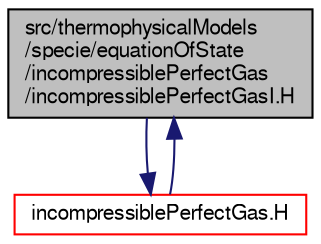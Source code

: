 digraph "src/thermophysicalModels/specie/equationOfState/incompressiblePerfectGas/incompressiblePerfectGasI.H"
{
  bgcolor="transparent";
  edge [fontname="FreeSans",fontsize="10",labelfontname="FreeSans",labelfontsize="10"];
  node [fontname="FreeSans",fontsize="10",shape=record];
  Node0 [label="src/thermophysicalModels\l/specie/equationOfState\l/incompressiblePerfectGas\l/incompressiblePerfectGasI.H",height=0.2,width=0.4,color="black", fillcolor="grey75", style="filled", fontcolor="black"];
  Node0 -> Node1 [color="midnightblue",fontsize="10",style="solid",fontname="FreeSans"];
  Node1 [label="incompressiblePerfectGas.H",height=0.2,width=0.4,color="red",URL="$a16415.html"];
  Node1 -> Node0 [color="midnightblue",fontsize="10",style="solid",fontname="FreeSans"];
}
